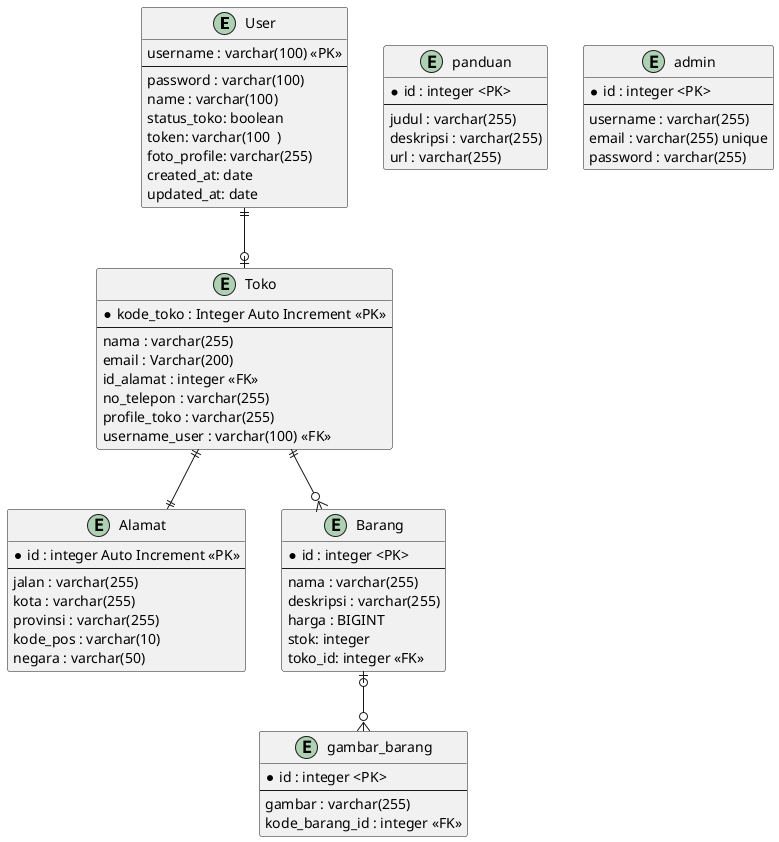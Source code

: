 @startuml

entity User {
    username : varchar(100) <<PK>>
    --
    password : varchar(100)
    name : varchar(100)
    status_toko: boolean
    token: varchar(100  )  
    foto_profile: varchar(255)
    created_at: date
    updated_at: date
}

entity Toko {
    * kode_toko : Integer Auto Increment <<PK>>
    --
    nama : varchar(255)
    email : Varchar(200)
    id_alamat : integer <<FK>>
    no_telepon : varchar(255)
    profile_toko : varchar(255)
    username_user : varchar(100) <<FK>>
}

entity Alamat {
    * id : integer Auto Increment <<PK>> 
    --
    jalan : varchar(255)
    kota : varchar(255) 
    provinsi : varchar(255)
    kode_pos : varchar(10)
    negara : varchar(50)
}
entity Barang {
    * id : integer <PK> 
    --
    nama : varchar(255)
    deskripsi : varchar(255) 
    harga : BIGINT
    stok: integer
    toko_id: integer <<FK>>
}

entity gambar_barang{
     * id : integer <PK> 
    --
    gambar : varchar(255)
    kode_barang_id : integer <<FK>>
}


entity panduan{
     * id : integer <PK> 
    --
    judul : varchar(255)
    deskripsi : varchar(255)
    url : varchar(255)
}

entity admin{
     * id : integer <PK> 
    --
    username : varchar(255)
    email : varchar(255) unique
    password : varchar(255)
}

User||--o|Toko
Toko ||--o{Barang
Barang |o--o{gambar_barang
Toko ||--||Alamat
@enduml